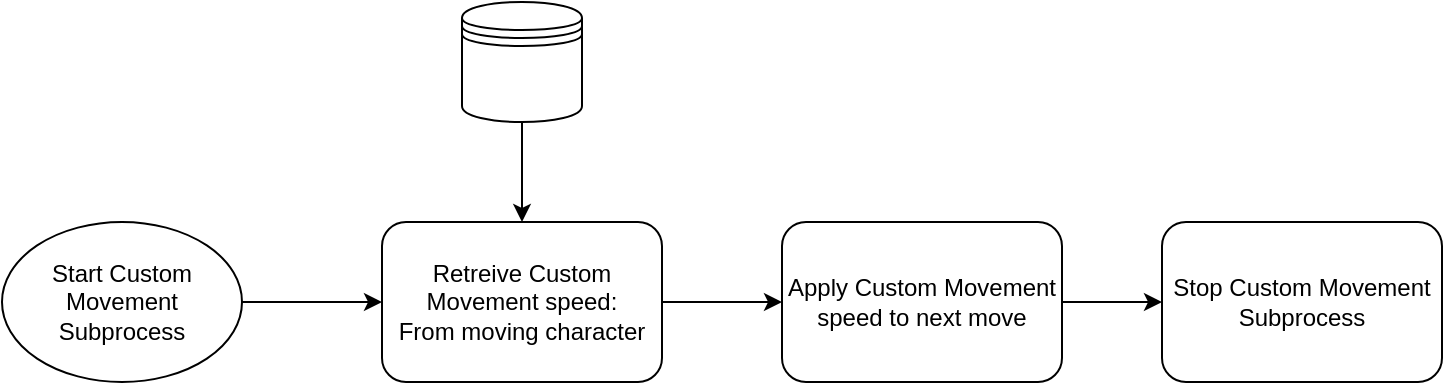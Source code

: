 <mxfile version="13.7.9" type="device"><diagram id="C5RBs43oDa-KdzZeNtuy" name="Page-1"><mxGraphModel dx="1264" dy="592" grid="1" gridSize="10" guides="1" tooltips="1" connect="1" arrows="1" fold="1" page="1" pageScale="1" pageWidth="827" pageHeight="1169" math="0" shadow="0"><root><mxCell id="WIyWlLk6GJQsqaUBKTNV-0"/><mxCell id="WIyWlLk6GJQsqaUBKTNV-1" parent="WIyWlLk6GJQsqaUBKTNV-0"/><mxCell id="fo1EcOrIJd_5h7dQZHGk-2" style="edgeStyle=orthogonalEdgeStyle;rounded=0;orthogonalLoop=1;jettySize=auto;html=1;" edge="1" parent="WIyWlLk6GJQsqaUBKTNV-1" source="fo1EcOrIJd_5h7dQZHGk-1" target="fo1EcOrIJd_5h7dQZHGk-6"><mxGeometry relative="1" as="geometry"><mxPoint x="390" y="180" as="targetPoint"/></mxGeometry></mxCell><mxCell id="fo1EcOrIJd_5h7dQZHGk-1" value="Start Custom Movement Subprocess" style="ellipse;whiteSpace=wrap;html=1;" vertex="1" parent="WIyWlLk6GJQsqaUBKTNV-1"><mxGeometry x="80" y="140" width="120" height="80" as="geometry"/></mxCell><mxCell id="fo1EcOrIJd_5h7dQZHGk-8" style="edgeStyle=orthogonalEdgeStyle;rounded=0;orthogonalLoop=1;jettySize=auto;html=1;exitX=1;exitY=0.5;exitDx=0;exitDy=0;" edge="1" parent="WIyWlLk6GJQsqaUBKTNV-1" source="fo1EcOrIJd_5h7dQZHGk-6" target="fo1EcOrIJd_5h7dQZHGk-7"><mxGeometry relative="1" as="geometry"/></mxCell><mxCell id="fo1EcOrIJd_5h7dQZHGk-6" value="Retreive Custom Movement speed:&lt;br&gt;From moving character" style="rounded=1;whiteSpace=wrap;html=1;" vertex="1" parent="WIyWlLk6GJQsqaUBKTNV-1"><mxGeometry x="270" y="140" width="140" height="80" as="geometry"/></mxCell><mxCell id="fo1EcOrIJd_5h7dQZHGk-12" style="edgeStyle=orthogonalEdgeStyle;rounded=0;orthogonalLoop=1;jettySize=auto;html=1;" edge="1" parent="WIyWlLk6GJQsqaUBKTNV-1" source="fo1EcOrIJd_5h7dQZHGk-7" target="fo1EcOrIJd_5h7dQZHGk-14"><mxGeometry relative="1" as="geometry"><mxPoint x="710" y="180" as="targetPoint"/></mxGeometry></mxCell><mxCell id="fo1EcOrIJd_5h7dQZHGk-7" value="Apply Custom Movement speed to next move" style="rounded=1;whiteSpace=wrap;html=1;" vertex="1" parent="WIyWlLk6GJQsqaUBKTNV-1"><mxGeometry x="470" y="140" width="140" height="80" as="geometry"/></mxCell><mxCell id="fo1EcOrIJd_5h7dQZHGk-11" style="edgeStyle=orthogonalEdgeStyle;rounded=0;orthogonalLoop=1;jettySize=auto;html=1;" edge="1" parent="WIyWlLk6GJQsqaUBKTNV-1" source="fo1EcOrIJd_5h7dQZHGk-10" target="fo1EcOrIJd_5h7dQZHGk-6"><mxGeometry relative="1" as="geometry"/></mxCell><mxCell id="fo1EcOrIJd_5h7dQZHGk-10" value="" style="shape=datastore;whiteSpace=wrap;html=1;" vertex="1" parent="WIyWlLk6GJQsqaUBKTNV-1"><mxGeometry x="310" y="30" width="60" height="60" as="geometry"/></mxCell><mxCell id="fo1EcOrIJd_5h7dQZHGk-14" value="Stop Custom Movement Subprocess" style="rounded=1;whiteSpace=wrap;html=1;" vertex="1" parent="WIyWlLk6GJQsqaUBKTNV-1"><mxGeometry x="660" y="140" width="140" height="80" as="geometry"/></mxCell></root></mxGraphModel></diagram></mxfile>